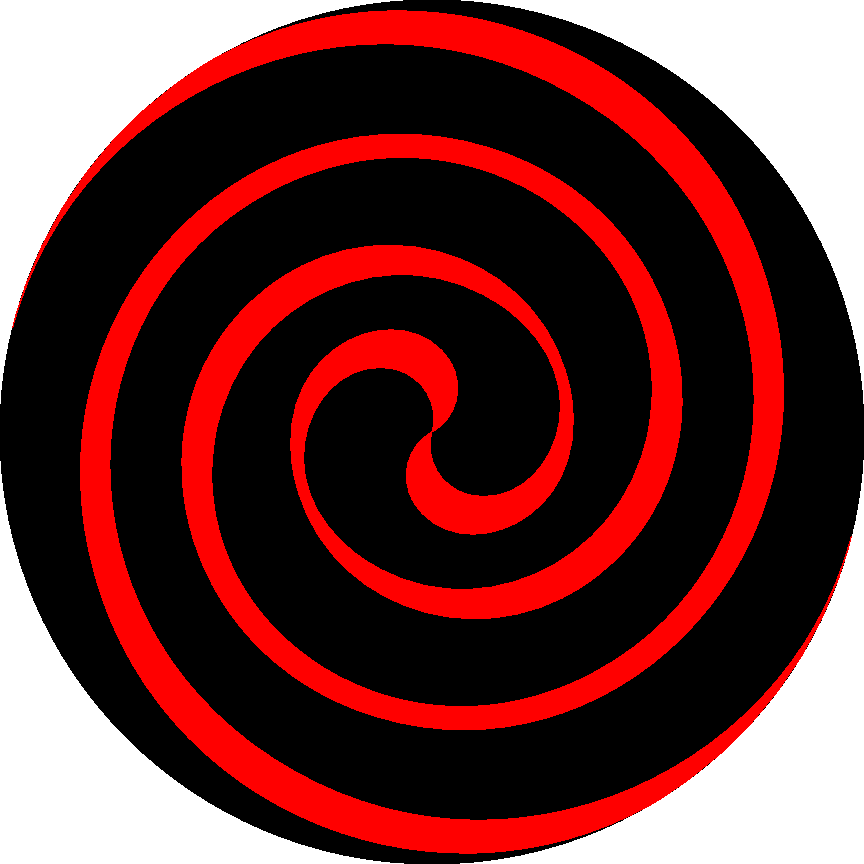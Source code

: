 real unit = 0.5inch;
real radius = 6*unit;

real steps = 6;
int degrees = 720;

guide arm;
for (int i = 0; i <= steps; ++i) {
  arm = arm..((i*radius/steps)*dir(i*degrees/steps));
}

path circ = circle((0,0), radius);
path arms = buildcycle(circ, arm, rotate(-45)*arm);
fill(circ, black);
fill(arms, red);
fill(rotate(180)*arms, red);
